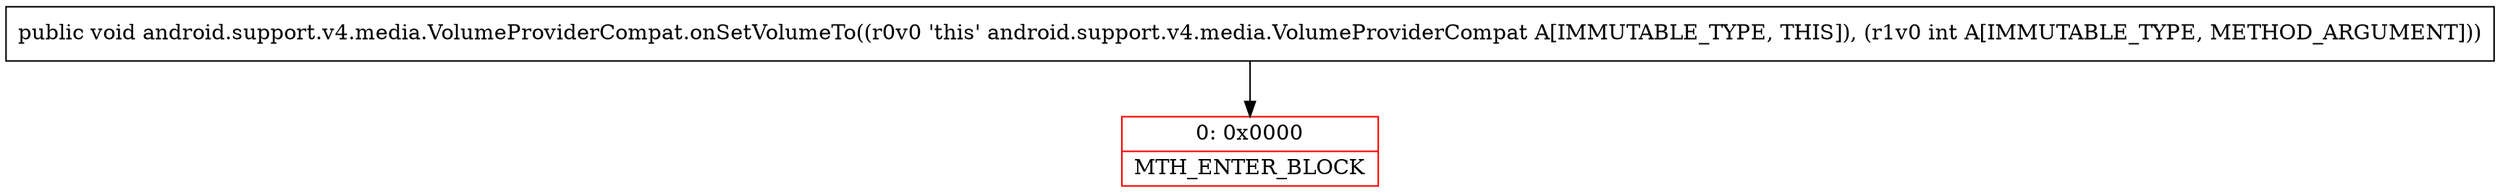 digraph "CFG forandroid.support.v4.media.VolumeProviderCompat.onSetVolumeTo(I)V" {
subgraph cluster_Region_1536270310 {
label = "R(0)";
node [shape=record,color=blue];
}
Node_0 [shape=record,color=red,label="{0\:\ 0x0000|MTH_ENTER_BLOCK\l}"];
MethodNode[shape=record,label="{public void android.support.v4.media.VolumeProviderCompat.onSetVolumeTo((r0v0 'this' android.support.v4.media.VolumeProviderCompat A[IMMUTABLE_TYPE, THIS]), (r1v0 int A[IMMUTABLE_TYPE, METHOD_ARGUMENT])) }"];
MethodNode -> Node_0;
}

